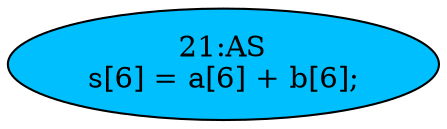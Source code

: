 strict digraph "" {
	node [label="\N"];
	"21:AS"	[ast="<pyverilog.vparser.ast.Assign object at 0x7f2787d98d90>",
		def_var="['s']",
		fillcolor=deepskyblue,
		label="21:AS
s[6] = a[6] + b[6];",
		statements="[]",
		style=filled,
		typ=Assign,
		use_var="['a', 'b']"];
}
